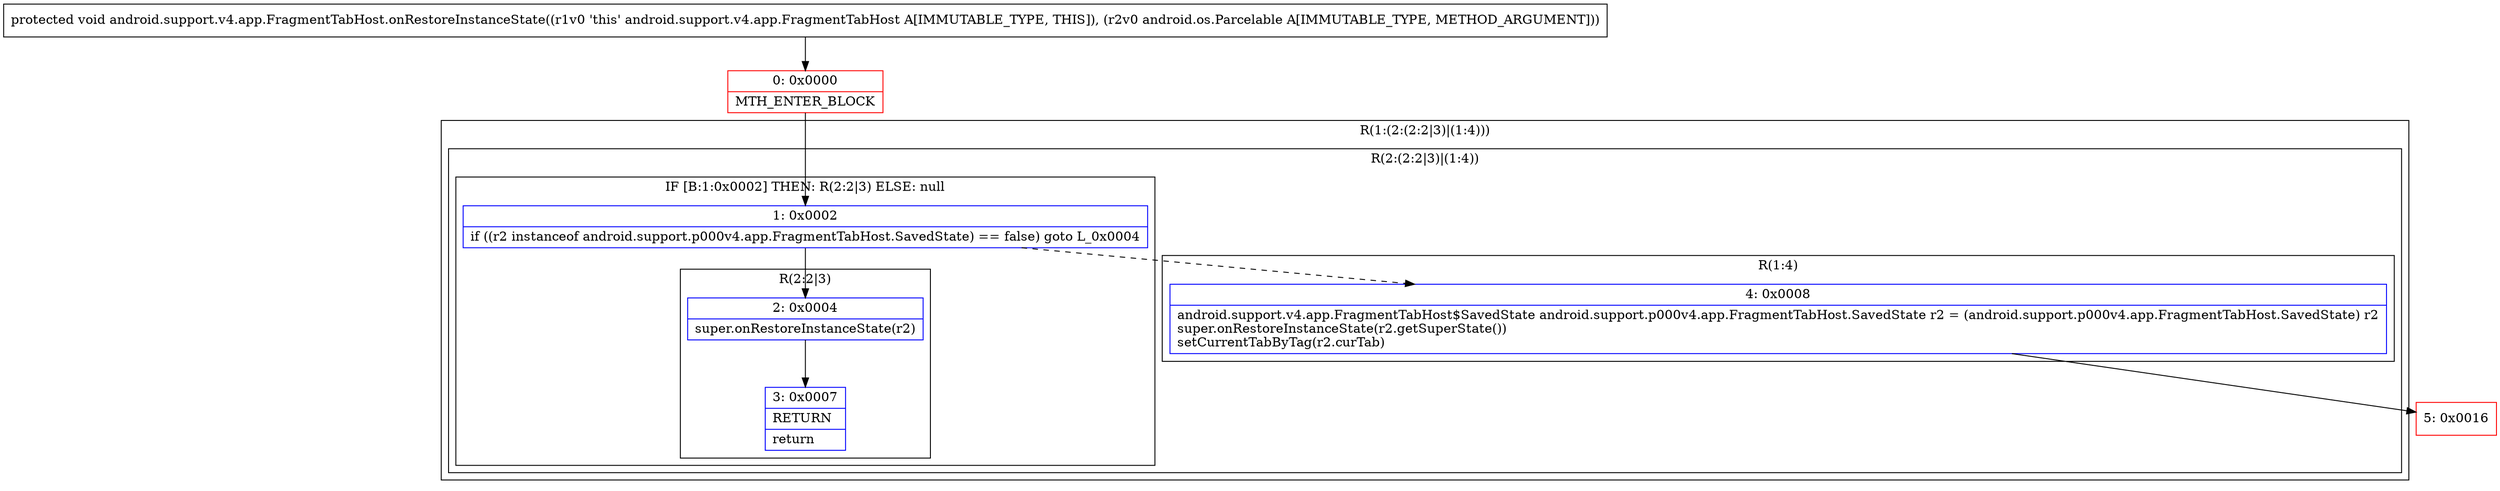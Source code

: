 digraph "CFG forandroid.support.v4.app.FragmentTabHost.onRestoreInstanceState(Landroid\/os\/Parcelable;)V" {
subgraph cluster_Region_2064799804 {
label = "R(1:(2:(2:2|3)|(1:4)))";
node [shape=record,color=blue];
subgraph cluster_Region_887095437 {
label = "R(2:(2:2|3)|(1:4))";
node [shape=record,color=blue];
subgraph cluster_IfRegion_498333580 {
label = "IF [B:1:0x0002] THEN: R(2:2|3) ELSE: null";
node [shape=record,color=blue];
Node_1 [shape=record,label="{1\:\ 0x0002|if ((r2 instanceof android.support.p000v4.app.FragmentTabHost.SavedState) == false) goto L_0x0004\l}"];
subgraph cluster_Region_899476896 {
label = "R(2:2|3)";
node [shape=record,color=blue];
Node_2 [shape=record,label="{2\:\ 0x0004|super.onRestoreInstanceState(r2)\l}"];
Node_3 [shape=record,label="{3\:\ 0x0007|RETURN\l|return\l}"];
}
}
subgraph cluster_Region_1088639356 {
label = "R(1:4)";
node [shape=record,color=blue];
Node_4 [shape=record,label="{4\:\ 0x0008|android.support.v4.app.FragmentTabHost$SavedState android.support.p000v4.app.FragmentTabHost.SavedState r2 = (android.support.p000v4.app.FragmentTabHost.SavedState) r2\lsuper.onRestoreInstanceState(r2.getSuperState())\lsetCurrentTabByTag(r2.curTab)\l}"];
}
}
}
Node_0 [shape=record,color=red,label="{0\:\ 0x0000|MTH_ENTER_BLOCK\l}"];
Node_5 [shape=record,color=red,label="{5\:\ 0x0016}"];
MethodNode[shape=record,label="{protected void android.support.v4.app.FragmentTabHost.onRestoreInstanceState((r1v0 'this' android.support.v4.app.FragmentTabHost A[IMMUTABLE_TYPE, THIS]), (r2v0 android.os.Parcelable A[IMMUTABLE_TYPE, METHOD_ARGUMENT])) }"];
MethodNode -> Node_0;
Node_1 -> Node_2;
Node_1 -> Node_4[style=dashed];
Node_2 -> Node_3;
Node_4 -> Node_5;
Node_0 -> Node_1;
}

